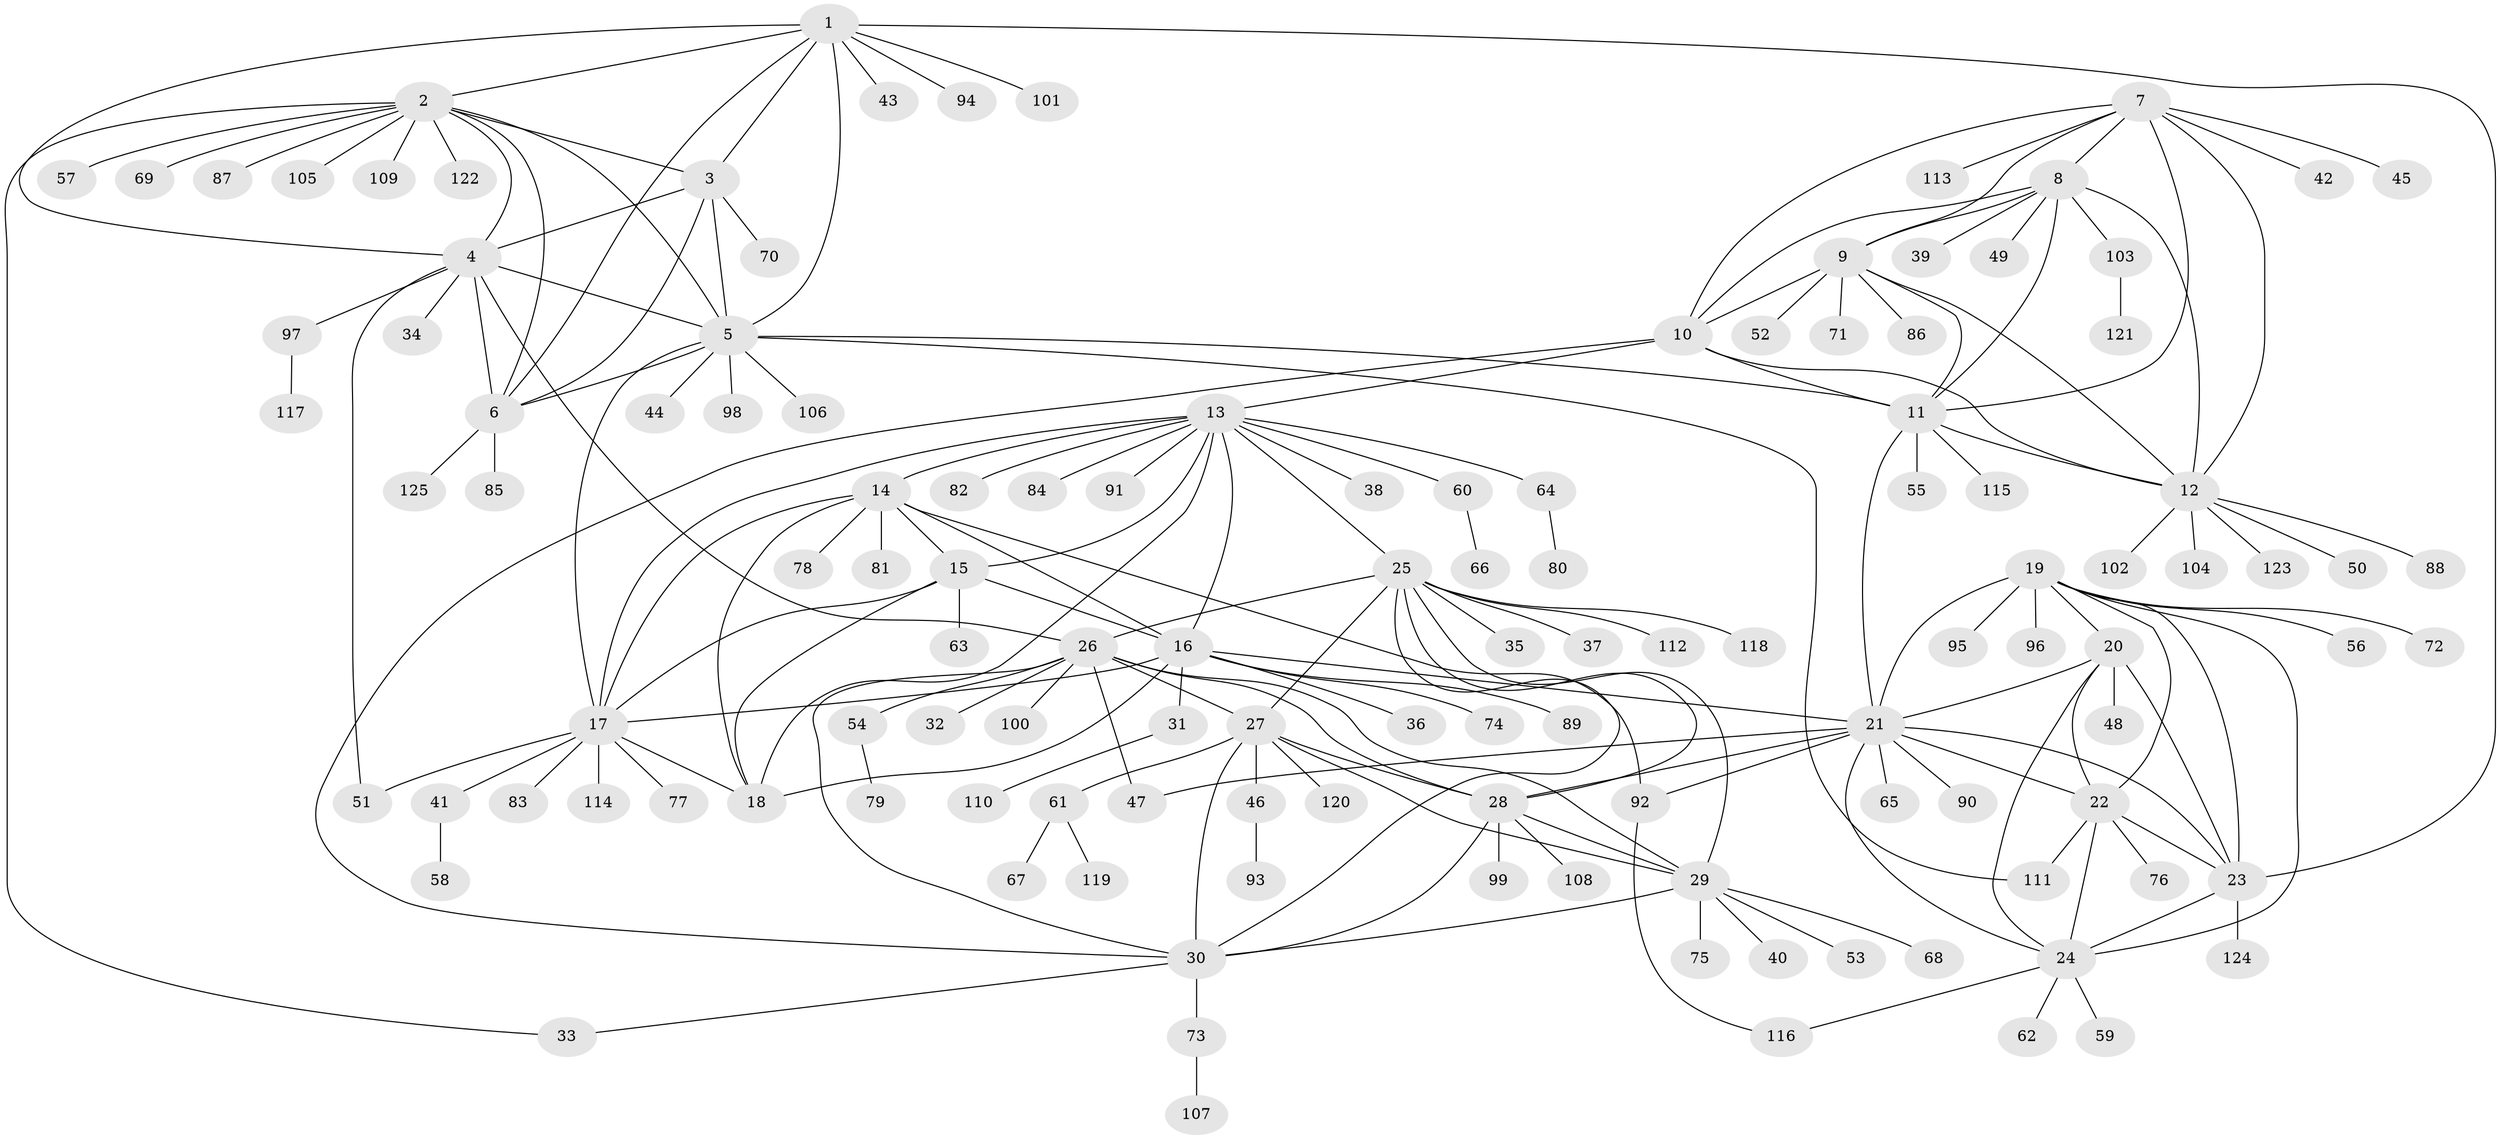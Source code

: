 // Generated by graph-tools (version 1.1) at 2025/15/03/09/25 04:15:56]
// undirected, 125 vertices, 186 edges
graph export_dot {
graph [start="1"]
  node [color=gray90,style=filled];
  1;
  2;
  3;
  4;
  5;
  6;
  7;
  8;
  9;
  10;
  11;
  12;
  13;
  14;
  15;
  16;
  17;
  18;
  19;
  20;
  21;
  22;
  23;
  24;
  25;
  26;
  27;
  28;
  29;
  30;
  31;
  32;
  33;
  34;
  35;
  36;
  37;
  38;
  39;
  40;
  41;
  42;
  43;
  44;
  45;
  46;
  47;
  48;
  49;
  50;
  51;
  52;
  53;
  54;
  55;
  56;
  57;
  58;
  59;
  60;
  61;
  62;
  63;
  64;
  65;
  66;
  67;
  68;
  69;
  70;
  71;
  72;
  73;
  74;
  75;
  76;
  77;
  78;
  79;
  80;
  81;
  82;
  83;
  84;
  85;
  86;
  87;
  88;
  89;
  90;
  91;
  92;
  93;
  94;
  95;
  96;
  97;
  98;
  99;
  100;
  101;
  102;
  103;
  104;
  105;
  106;
  107;
  108;
  109;
  110;
  111;
  112;
  113;
  114;
  115;
  116;
  117;
  118;
  119;
  120;
  121;
  122;
  123;
  124;
  125;
  1 -- 2;
  1 -- 3;
  1 -- 4;
  1 -- 5;
  1 -- 6;
  1 -- 23;
  1 -- 43;
  1 -- 94;
  1 -- 101;
  2 -- 3;
  2 -- 4;
  2 -- 5;
  2 -- 6;
  2 -- 33;
  2 -- 57;
  2 -- 69;
  2 -- 87;
  2 -- 105;
  2 -- 109;
  2 -- 122;
  3 -- 4;
  3 -- 5;
  3 -- 6;
  3 -- 70;
  4 -- 5;
  4 -- 6;
  4 -- 26;
  4 -- 34;
  4 -- 51;
  4 -- 97;
  5 -- 6;
  5 -- 11;
  5 -- 17;
  5 -- 44;
  5 -- 98;
  5 -- 106;
  5 -- 111;
  6 -- 85;
  6 -- 125;
  7 -- 8;
  7 -- 9;
  7 -- 10;
  7 -- 11;
  7 -- 12;
  7 -- 42;
  7 -- 45;
  7 -- 113;
  8 -- 9;
  8 -- 10;
  8 -- 11;
  8 -- 12;
  8 -- 39;
  8 -- 49;
  8 -- 103;
  9 -- 10;
  9 -- 11;
  9 -- 12;
  9 -- 52;
  9 -- 71;
  9 -- 86;
  10 -- 11;
  10 -- 12;
  10 -- 13;
  10 -- 30;
  11 -- 12;
  11 -- 21;
  11 -- 55;
  11 -- 115;
  12 -- 50;
  12 -- 88;
  12 -- 102;
  12 -- 104;
  12 -- 123;
  13 -- 14;
  13 -- 15;
  13 -- 16;
  13 -- 17;
  13 -- 18;
  13 -- 25;
  13 -- 38;
  13 -- 60;
  13 -- 64;
  13 -- 82;
  13 -- 84;
  13 -- 91;
  14 -- 15;
  14 -- 16;
  14 -- 17;
  14 -- 18;
  14 -- 78;
  14 -- 81;
  14 -- 92;
  15 -- 16;
  15 -- 17;
  15 -- 18;
  15 -- 63;
  16 -- 17;
  16 -- 18;
  16 -- 21;
  16 -- 31;
  16 -- 36;
  16 -- 74;
  16 -- 89;
  17 -- 18;
  17 -- 41;
  17 -- 51;
  17 -- 77;
  17 -- 83;
  17 -- 114;
  19 -- 20;
  19 -- 21;
  19 -- 22;
  19 -- 23;
  19 -- 24;
  19 -- 56;
  19 -- 72;
  19 -- 95;
  19 -- 96;
  20 -- 21;
  20 -- 22;
  20 -- 23;
  20 -- 24;
  20 -- 48;
  21 -- 22;
  21 -- 23;
  21 -- 24;
  21 -- 28;
  21 -- 47;
  21 -- 65;
  21 -- 90;
  21 -- 92;
  22 -- 23;
  22 -- 24;
  22 -- 76;
  22 -- 111;
  23 -- 24;
  23 -- 124;
  24 -- 59;
  24 -- 62;
  24 -- 116;
  25 -- 26;
  25 -- 27;
  25 -- 28;
  25 -- 29;
  25 -- 30;
  25 -- 35;
  25 -- 37;
  25 -- 112;
  25 -- 118;
  26 -- 27;
  26 -- 28;
  26 -- 29;
  26 -- 30;
  26 -- 32;
  26 -- 47;
  26 -- 54;
  26 -- 100;
  27 -- 28;
  27 -- 29;
  27 -- 30;
  27 -- 46;
  27 -- 61;
  27 -- 120;
  28 -- 29;
  28 -- 30;
  28 -- 99;
  28 -- 108;
  29 -- 30;
  29 -- 40;
  29 -- 53;
  29 -- 68;
  29 -- 75;
  30 -- 33;
  30 -- 73;
  31 -- 110;
  41 -- 58;
  46 -- 93;
  54 -- 79;
  60 -- 66;
  61 -- 67;
  61 -- 119;
  64 -- 80;
  73 -- 107;
  92 -- 116;
  97 -- 117;
  103 -- 121;
}
